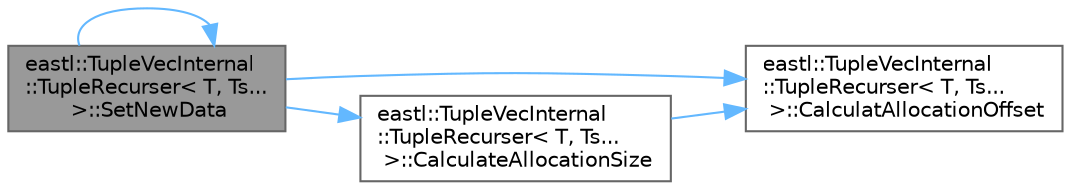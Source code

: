 digraph "eastl::TupleVecInternal::TupleRecurser&lt; T, Ts... &gt;::SetNewData"
{
 // LATEX_PDF_SIZE
  bgcolor="transparent";
  edge [fontname=Helvetica,fontsize=10,labelfontname=Helvetica,labelfontsize=10];
  node [fontname=Helvetica,fontsize=10,shape=box,height=0.2,width=0.4];
  rankdir="LR";
  Node1 [id="Node000001",label="eastl::TupleVecInternal\l::TupleRecurser\< T, Ts...\l \>::SetNewData",height=0.2,width=0.4,color="gray40", fillcolor="grey60", style="filled", fontcolor="black",tooltip=" "];
  Node1 -> Node2 [id="edge1_Node000001_Node000002",color="steelblue1",style="solid",tooltip=" "];
  Node2 [id="Node000002",label="eastl::TupleVecInternal\l::TupleRecurser\< T, Ts...\l \>::CalculatAllocationOffset",height=0.2,width=0.4,color="grey40", fillcolor="white", style="filled",URL="$structeastl_1_1_tuple_vec_internal_1_1_tuple_recurser_3_01_t_00_01_ts_8_8_8_01_4.html#a998d444cd0aa1d0808e207fa7ebe410d",tooltip=" "];
  Node1 -> Node3 [id="edge2_Node000001_Node000003",color="steelblue1",style="solid",tooltip=" "];
  Node3 [id="Node000003",label="eastl::TupleVecInternal\l::TupleRecurser\< T, Ts...\l \>::CalculateAllocationSize",height=0.2,width=0.4,color="grey40", fillcolor="white", style="filled",URL="$structeastl_1_1_tuple_vec_internal_1_1_tuple_recurser_3_01_t_00_01_ts_8_8_8_01_4.html#a72fcd7688d3c5f60147264fa5d3b5907",tooltip=" "];
  Node3 -> Node2 [id="edge3_Node000003_Node000002",color="steelblue1",style="solid",tooltip=" "];
  Node1 -> Node1 [id="edge4_Node000001_Node000001",color="steelblue1",style="solid",tooltip=" "];
}
